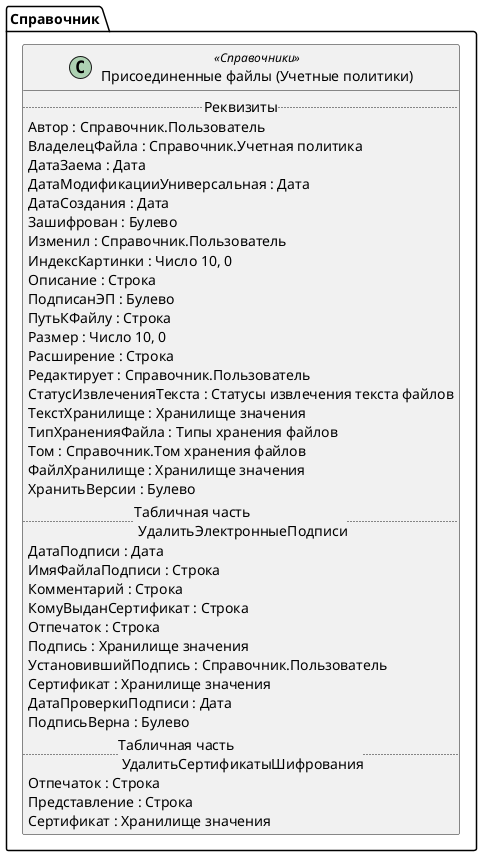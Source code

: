 ﻿@startuml УчетныеПолитикиПрисоединенныеФайлы
'!include templates.wsd
'..\include templates.wsd
class Справочник.УчетныеПолитикиПрисоединенныеФайлы as "Присоединенные файлы (Учетные политики)" <<Справочники>>
{
..Реквизиты..
Автор : Справочник.Пользователь
ВладелецФайла : Справочник.Учетная политика
ДатаЗаема : Дата
ДатаМодификацииУниверсальная : Дата
ДатаСоздания : Дата
Зашифрован : Булево
Изменил : Справочник.Пользователь
ИндексКартинки : Число 10, 0
Описание : Строка
ПодписанЭП : Булево
ПутьКФайлу : Строка
Размер : Число 10, 0
Расширение : Строка
Редактирует : Справочник.Пользователь
СтатусИзвлеченияТекста : Статусы извлечения текста файлов
ТекстХранилище : Хранилище значения
ТипХраненияФайла : Типы хранения файлов
Том : Справочник.Том хранения файлов
ФайлХранилище : Хранилище значения
ХранитьВерсии : Булево
..Табличная часть \n УдалитьЭлектронныеПодписи..
ДатаПодписи : Дата
ИмяФайлаПодписи : Строка
Комментарий : Строка
КомуВыданСертификат : Строка
Отпечаток : Строка
Подпись : Хранилище значения
УстановившийПодпись : Справочник.Пользователь
Сертификат : Хранилище значения
ДатаПроверкиПодписи : Дата
ПодписьВерна : Булево
..Табличная часть \n УдалитьСертификатыШифрования..
Отпечаток : Строка
Представление : Строка
Сертификат : Хранилище значения
}
@enduml
